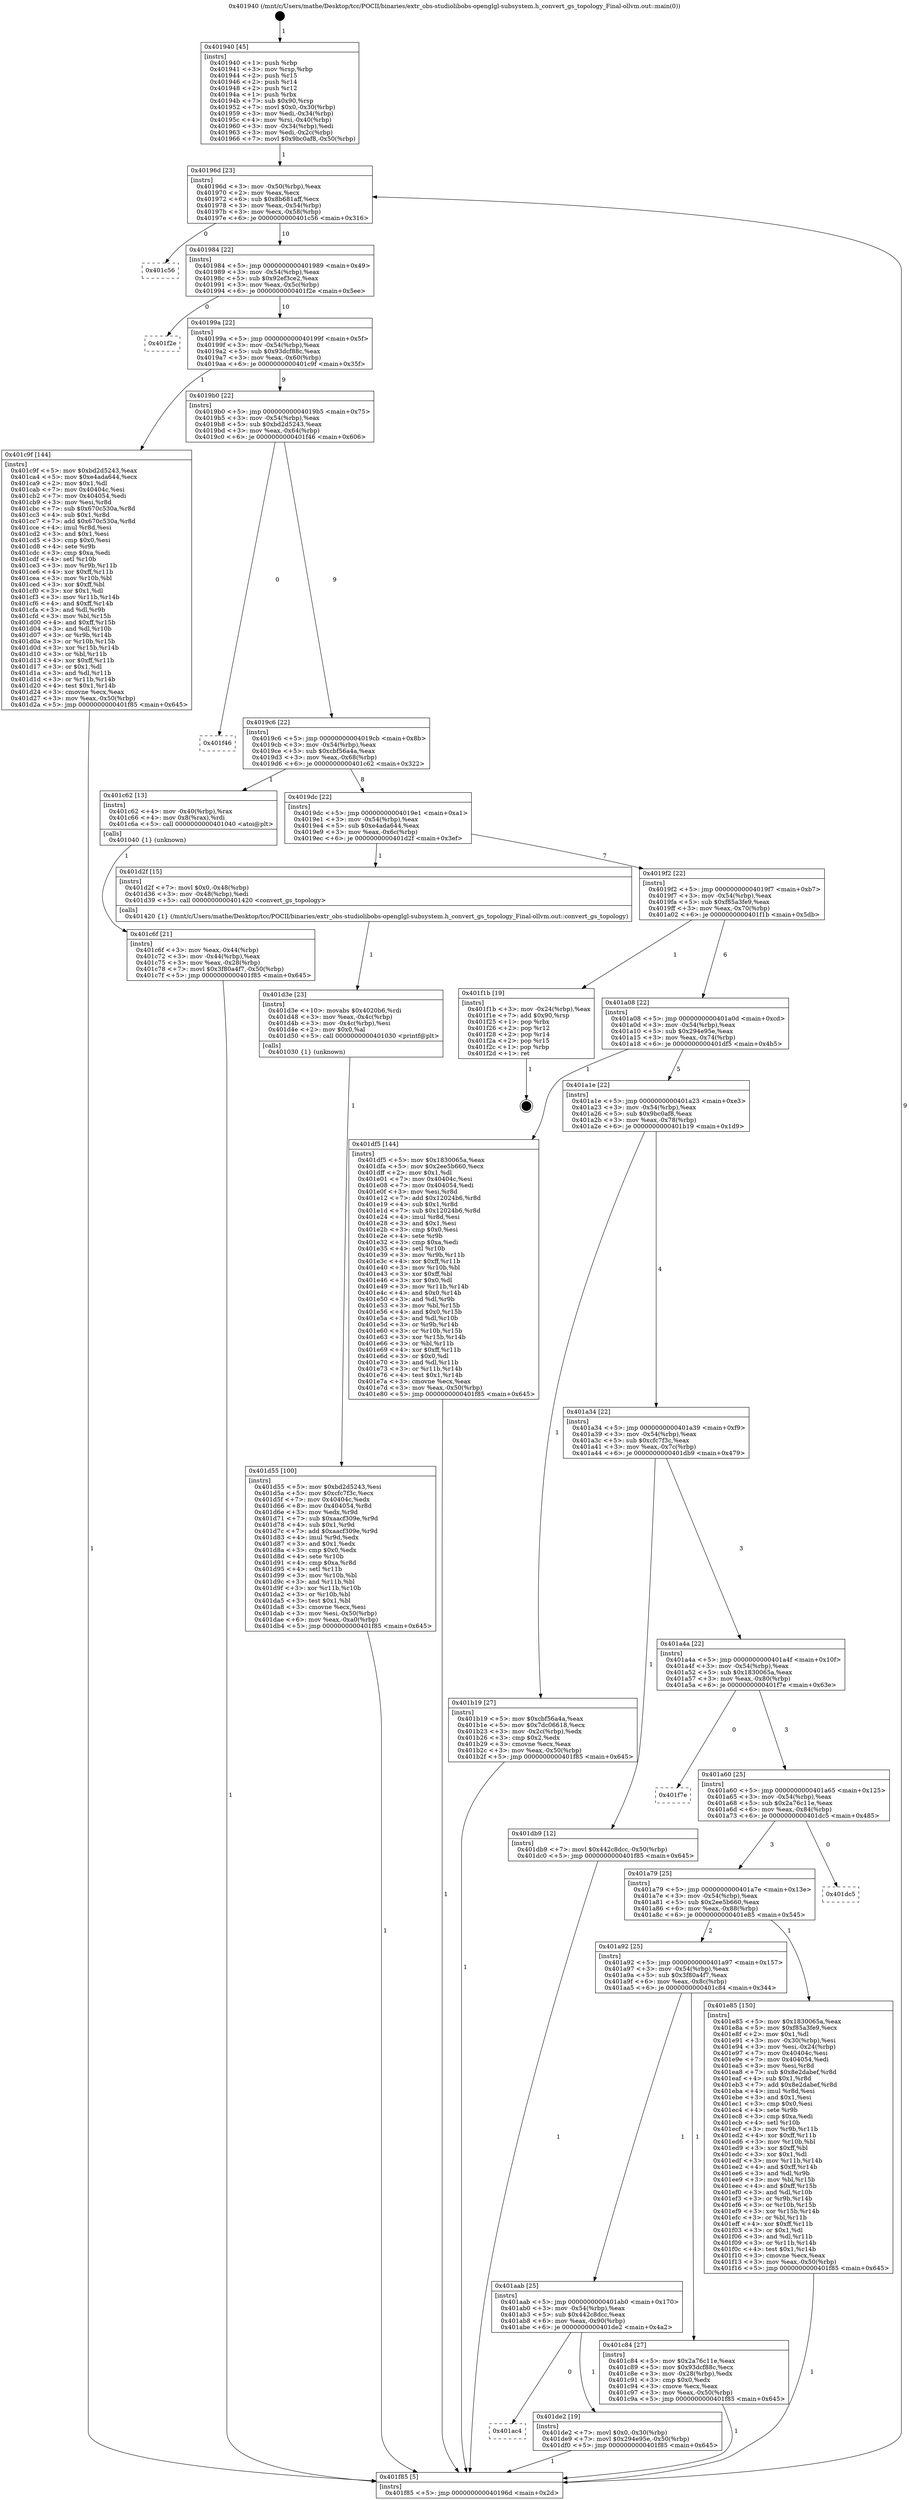 digraph "0x401940" {
  label = "0x401940 (/mnt/c/Users/mathe/Desktop/tcc/POCII/binaries/extr_obs-studiolibobs-openglgl-subsystem.h_convert_gs_topology_Final-ollvm.out::main(0))"
  labelloc = "t"
  node[shape=record]

  Entry [label="",width=0.3,height=0.3,shape=circle,fillcolor=black,style=filled]
  "0x40196d" [label="{
     0x40196d [23]\l
     | [instrs]\l
     &nbsp;&nbsp;0x40196d \<+3\>: mov -0x50(%rbp),%eax\l
     &nbsp;&nbsp;0x401970 \<+2\>: mov %eax,%ecx\l
     &nbsp;&nbsp;0x401972 \<+6\>: sub $0x8b681aff,%ecx\l
     &nbsp;&nbsp;0x401978 \<+3\>: mov %eax,-0x54(%rbp)\l
     &nbsp;&nbsp;0x40197b \<+3\>: mov %ecx,-0x58(%rbp)\l
     &nbsp;&nbsp;0x40197e \<+6\>: je 0000000000401c56 \<main+0x316\>\l
  }"]
  "0x401c56" [label="{
     0x401c56\l
  }", style=dashed]
  "0x401984" [label="{
     0x401984 [22]\l
     | [instrs]\l
     &nbsp;&nbsp;0x401984 \<+5\>: jmp 0000000000401989 \<main+0x49\>\l
     &nbsp;&nbsp;0x401989 \<+3\>: mov -0x54(%rbp),%eax\l
     &nbsp;&nbsp;0x40198c \<+5\>: sub $0x92ef3ce2,%eax\l
     &nbsp;&nbsp;0x401991 \<+3\>: mov %eax,-0x5c(%rbp)\l
     &nbsp;&nbsp;0x401994 \<+6\>: je 0000000000401f2e \<main+0x5ee\>\l
  }"]
  Exit [label="",width=0.3,height=0.3,shape=circle,fillcolor=black,style=filled,peripheries=2]
  "0x401f2e" [label="{
     0x401f2e\l
  }", style=dashed]
  "0x40199a" [label="{
     0x40199a [22]\l
     | [instrs]\l
     &nbsp;&nbsp;0x40199a \<+5\>: jmp 000000000040199f \<main+0x5f\>\l
     &nbsp;&nbsp;0x40199f \<+3\>: mov -0x54(%rbp),%eax\l
     &nbsp;&nbsp;0x4019a2 \<+5\>: sub $0x93dcf88c,%eax\l
     &nbsp;&nbsp;0x4019a7 \<+3\>: mov %eax,-0x60(%rbp)\l
     &nbsp;&nbsp;0x4019aa \<+6\>: je 0000000000401c9f \<main+0x35f\>\l
  }"]
  "0x401ac4" [label="{
     0x401ac4\l
  }", style=dashed]
  "0x401c9f" [label="{
     0x401c9f [144]\l
     | [instrs]\l
     &nbsp;&nbsp;0x401c9f \<+5\>: mov $0xbd2d5243,%eax\l
     &nbsp;&nbsp;0x401ca4 \<+5\>: mov $0xe4ada644,%ecx\l
     &nbsp;&nbsp;0x401ca9 \<+2\>: mov $0x1,%dl\l
     &nbsp;&nbsp;0x401cab \<+7\>: mov 0x40404c,%esi\l
     &nbsp;&nbsp;0x401cb2 \<+7\>: mov 0x404054,%edi\l
     &nbsp;&nbsp;0x401cb9 \<+3\>: mov %esi,%r8d\l
     &nbsp;&nbsp;0x401cbc \<+7\>: sub $0x670c530a,%r8d\l
     &nbsp;&nbsp;0x401cc3 \<+4\>: sub $0x1,%r8d\l
     &nbsp;&nbsp;0x401cc7 \<+7\>: add $0x670c530a,%r8d\l
     &nbsp;&nbsp;0x401cce \<+4\>: imul %r8d,%esi\l
     &nbsp;&nbsp;0x401cd2 \<+3\>: and $0x1,%esi\l
     &nbsp;&nbsp;0x401cd5 \<+3\>: cmp $0x0,%esi\l
     &nbsp;&nbsp;0x401cd8 \<+4\>: sete %r9b\l
     &nbsp;&nbsp;0x401cdc \<+3\>: cmp $0xa,%edi\l
     &nbsp;&nbsp;0x401cdf \<+4\>: setl %r10b\l
     &nbsp;&nbsp;0x401ce3 \<+3\>: mov %r9b,%r11b\l
     &nbsp;&nbsp;0x401ce6 \<+4\>: xor $0xff,%r11b\l
     &nbsp;&nbsp;0x401cea \<+3\>: mov %r10b,%bl\l
     &nbsp;&nbsp;0x401ced \<+3\>: xor $0xff,%bl\l
     &nbsp;&nbsp;0x401cf0 \<+3\>: xor $0x1,%dl\l
     &nbsp;&nbsp;0x401cf3 \<+3\>: mov %r11b,%r14b\l
     &nbsp;&nbsp;0x401cf6 \<+4\>: and $0xff,%r14b\l
     &nbsp;&nbsp;0x401cfa \<+3\>: and %dl,%r9b\l
     &nbsp;&nbsp;0x401cfd \<+3\>: mov %bl,%r15b\l
     &nbsp;&nbsp;0x401d00 \<+4\>: and $0xff,%r15b\l
     &nbsp;&nbsp;0x401d04 \<+3\>: and %dl,%r10b\l
     &nbsp;&nbsp;0x401d07 \<+3\>: or %r9b,%r14b\l
     &nbsp;&nbsp;0x401d0a \<+3\>: or %r10b,%r15b\l
     &nbsp;&nbsp;0x401d0d \<+3\>: xor %r15b,%r14b\l
     &nbsp;&nbsp;0x401d10 \<+3\>: or %bl,%r11b\l
     &nbsp;&nbsp;0x401d13 \<+4\>: xor $0xff,%r11b\l
     &nbsp;&nbsp;0x401d17 \<+3\>: or $0x1,%dl\l
     &nbsp;&nbsp;0x401d1a \<+3\>: and %dl,%r11b\l
     &nbsp;&nbsp;0x401d1d \<+3\>: or %r11b,%r14b\l
     &nbsp;&nbsp;0x401d20 \<+4\>: test $0x1,%r14b\l
     &nbsp;&nbsp;0x401d24 \<+3\>: cmovne %ecx,%eax\l
     &nbsp;&nbsp;0x401d27 \<+3\>: mov %eax,-0x50(%rbp)\l
     &nbsp;&nbsp;0x401d2a \<+5\>: jmp 0000000000401f85 \<main+0x645\>\l
  }"]
  "0x4019b0" [label="{
     0x4019b0 [22]\l
     | [instrs]\l
     &nbsp;&nbsp;0x4019b0 \<+5\>: jmp 00000000004019b5 \<main+0x75\>\l
     &nbsp;&nbsp;0x4019b5 \<+3\>: mov -0x54(%rbp),%eax\l
     &nbsp;&nbsp;0x4019b8 \<+5\>: sub $0xbd2d5243,%eax\l
     &nbsp;&nbsp;0x4019bd \<+3\>: mov %eax,-0x64(%rbp)\l
     &nbsp;&nbsp;0x4019c0 \<+6\>: je 0000000000401f46 \<main+0x606\>\l
  }"]
  "0x401de2" [label="{
     0x401de2 [19]\l
     | [instrs]\l
     &nbsp;&nbsp;0x401de2 \<+7\>: movl $0x0,-0x30(%rbp)\l
     &nbsp;&nbsp;0x401de9 \<+7\>: movl $0x294e95e,-0x50(%rbp)\l
     &nbsp;&nbsp;0x401df0 \<+5\>: jmp 0000000000401f85 \<main+0x645\>\l
  }"]
  "0x401f46" [label="{
     0x401f46\l
  }", style=dashed]
  "0x4019c6" [label="{
     0x4019c6 [22]\l
     | [instrs]\l
     &nbsp;&nbsp;0x4019c6 \<+5\>: jmp 00000000004019cb \<main+0x8b\>\l
     &nbsp;&nbsp;0x4019cb \<+3\>: mov -0x54(%rbp),%eax\l
     &nbsp;&nbsp;0x4019ce \<+5\>: sub $0xcbf56a4a,%eax\l
     &nbsp;&nbsp;0x4019d3 \<+3\>: mov %eax,-0x68(%rbp)\l
     &nbsp;&nbsp;0x4019d6 \<+6\>: je 0000000000401c62 \<main+0x322\>\l
  }"]
  "0x401d55" [label="{
     0x401d55 [100]\l
     | [instrs]\l
     &nbsp;&nbsp;0x401d55 \<+5\>: mov $0xbd2d5243,%esi\l
     &nbsp;&nbsp;0x401d5a \<+5\>: mov $0xcfc7f3c,%ecx\l
     &nbsp;&nbsp;0x401d5f \<+7\>: mov 0x40404c,%edx\l
     &nbsp;&nbsp;0x401d66 \<+8\>: mov 0x404054,%r8d\l
     &nbsp;&nbsp;0x401d6e \<+3\>: mov %edx,%r9d\l
     &nbsp;&nbsp;0x401d71 \<+7\>: sub $0xaacf309e,%r9d\l
     &nbsp;&nbsp;0x401d78 \<+4\>: sub $0x1,%r9d\l
     &nbsp;&nbsp;0x401d7c \<+7\>: add $0xaacf309e,%r9d\l
     &nbsp;&nbsp;0x401d83 \<+4\>: imul %r9d,%edx\l
     &nbsp;&nbsp;0x401d87 \<+3\>: and $0x1,%edx\l
     &nbsp;&nbsp;0x401d8a \<+3\>: cmp $0x0,%edx\l
     &nbsp;&nbsp;0x401d8d \<+4\>: sete %r10b\l
     &nbsp;&nbsp;0x401d91 \<+4\>: cmp $0xa,%r8d\l
     &nbsp;&nbsp;0x401d95 \<+4\>: setl %r11b\l
     &nbsp;&nbsp;0x401d99 \<+3\>: mov %r10b,%bl\l
     &nbsp;&nbsp;0x401d9c \<+3\>: and %r11b,%bl\l
     &nbsp;&nbsp;0x401d9f \<+3\>: xor %r11b,%r10b\l
     &nbsp;&nbsp;0x401da2 \<+3\>: or %r10b,%bl\l
     &nbsp;&nbsp;0x401da5 \<+3\>: test $0x1,%bl\l
     &nbsp;&nbsp;0x401da8 \<+3\>: cmovne %ecx,%esi\l
     &nbsp;&nbsp;0x401dab \<+3\>: mov %esi,-0x50(%rbp)\l
     &nbsp;&nbsp;0x401dae \<+6\>: mov %eax,-0xa0(%rbp)\l
     &nbsp;&nbsp;0x401db4 \<+5\>: jmp 0000000000401f85 \<main+0x645\>\l
  }"]
  "0x401c62" [label="{
     0x401c62 [13]\l
     | [instrs]\l
     &nbsp;&nbsp;0x401c62 \<+4\>: mov -0x40(%rbp),%rax\l
     &nbsp;&nbsp;0x401c66 \<+4\>: mov 0x8(%rax),%rdi\l
     &nbsp;&nbsp;0x401c6a \<+5\>: call 0000000000401040 \<atoi@plt\>\l
     | [calls]\l
     &nbsp;&nbsp;0x401040 \{1\} (unknown)\l
  }"]
  "0x4019dc" [label="{
     0x4019dc [22]\l
     | [instrs]\l
     &nbsp;&nbsp;0x4019dc \<+5\>: jmp 00000000004019e1 \<main+0xa1\>\l
     &nbsp;&nbsp;0x4019e1 \<+3\>: mov -0x54(%rbp),%eax\l
     &nbsp;&nbsp;0x4019e4 \<+5\>: sub $0xe4ada644,%eax\l
     &nbsp;&nbsp;0x4019e9 \<+3\>: mov %eax,-0x6c(%rbp)\l
     &nbsp;&nbsp;0x4019ec \<+6\>: je 0000000000401d2f \<main+0x3ef\>\l
  }"]
  "0x401d3e" [label="{
     0x401d3e [23]\l
     | [instrs]\l
     &nbsp;&nbsp;0x401d3e \<+10\>: movabs $0x4020b6,%rdi\l
     &nbsp;&nbsp;0x401d48 \<+3\>: mov %eax,-0x4c(%rbp)\l
     &nbsp;&nbsp;0x401d4b \<+3\>: mov -0x4c(%rbp),%esi\l
     &nbsp;&nbsp;0x401d4e \<+2\>: mov $0x0,%al\l
     &nbsp;&nbsp;0x401d50 \<+5\>: call 0000000000401030 \<printf@plt\>\l
     | [calls]\l
     &nbsp;&nbsp;0x401030 \{1\} (unknown)\l
  }"]
  "0x401d2f" [label="{
     0x401d2f [15]\l
     | [instrs]\l
     &nbsp;&nbsp;0x401d2f \<+7\>: movl $0x0,-0x48(%rbp)\l
     &nbsp;&nbsp;0x401d36 \<+3\>: mov -0x48(%rbp),%edi\l
     &nbsp;&nbsp;0x401d39 \<+5\>: call 0000000000401420 \<convert_gs_topology\>\l
     | [calls]\l
     &nbsp;&nbsp;0x401420 \{1\} (/mnt/c/Users/mathe/Desktop/tcc/POCII/binaries/extr_obs-studiolibobs-openglgl-subsystem.h_convert_gs_topology_Final-ollvm.out::convert_gs_topology)\l
  }"]
  "0x4019f2" [label="{
     0x4019f2 [22]\l
     | [instrs]\l
     &nbsp;&nbsp;0x4019f2 \<+5\>: jmp 00000000004019f7 \<main+0xb7\>\l
     &nbsp;&nbsp;0x4019f7 \<+3\>: mov -0x54(%rbp),%eax\l
     &nbsp;&nbsp;0x4019fa \<+5\>: sub $0xf85a3fe9,%eax\l
     &nbsp;&nbsp;0x4019ff \<+3\>: mov %eax,-0x70(%rbp)\l
     &nbsp;&nbsp;0x401a02 \<+6\>: je 0000000000401f1b \<main+0x5db\>\l
  }"]
  "0x401aab" [label="{
     0x401aab [25]\l
     | [instrs]\l
     &nbsp;&nbsp;0x401aab \<+5\>: jmp 0000000000401ab0 \<main+0x170\>\l
     &nbsp;&nbsp;0x401ab0 \<+3\>: mov -0x54(%rbp),%eax\l
     &nbsp;&nbsp;0x401ab3 \<+5\>: sub $0x442c8dcc,%eax\l
     &nbsp;&nbsp;0x401ab8 \<+6\>: mov %eax,-0x90(%rbp)\l
     &nbsp;&nbsp;0x401abe \<+6\>: je 0000000000401de2 \<main+0x4a2\>\l
  }"]
  "0x401f1b" [label="{
     0x401f1b [19]\l
     | [instrs]\l
     &nbsp;&nbsp;0x401f1b \<+3\>: mov -0x24(%rbp),%eax\l
     &nbsp;&nbsp;0x401f1e \<+7\>: add $0x90,%rsp\l
     &nbsp;&nbsp;0x401f25 \<+1\>: pop %rbx\l
     &nbsp;&nbsp;0x401f26 \<+2\>: pop %r12\l
     &nbsp;&nbsp;0x401f28 \<+2\>: pop %r14\l
     &nbsp;&nbsp;0x401f2a \<+2\>: pop %r15\l
     &nbsp;&nbsp;0x401f2c \<+1\>: pop %rbp\l
     &nbsp;&nbsp;0x401f2d \<+1\>: ret\l
  }"]
  "0x401a08" [label="{
     0x401a08 [22]\l
     | [instrs]\l
     &nbsp;&nbsp;0x401a08 \<+5\>: jmp 0000000000401a0d \<main+0xcd\>\l
     &nbsp;&nbsp;0x401a0d \<+3\>: mov -0x54(%rbp),%eax\l
     &nbsp;&nbsp;0x401a10 \<+5\>: sub $0x294e95e,%eax\l
     &nbsp;&nbsp;0x401a15 \<+3\>: mov %eax,-0x74(%rbp)\l
     &nbsp;&nbsp;0x401a18 \<+6\>: je 0000000000401df5 \<main+0x4b5\>\l
  }"]
  "0x401c84" [label="{
     0x401c84 [27]\l
     | [instrs]\l
     &nbsp;&nbsp;0x401c84 \<+5\>: mov $0x2a76c11e,%eax\l
     &nbsp;&nbsp;0x401c89 \<+5\>: mov $0x93dcf88c,%ecx\l
     &nbsp;&nbsp;0x401c8e \<+3\>: mov -0x28(%rbp),%edx\l
     &nbsp;&nbsp;0x401c91 \<+3\>: cmp $0x0,%edx\l
     &nbsp;&nbsp;0x401c94 \<+3\>: cmove %ecx,%eax\l
     &nbsp;&nbsp;0x401c97 \<+3\>: mov %eax,-0x50(%rbp)\l
     &nbsp;&nbsp;0x401c9a \<+5\>: jmp 0000000000401f85 \<main+0x645\>\l
  }"]
  "0x401df5" [label="{
     0x401df5 [144]\l
     | [instrs]\l
     &nbsp;&nbsp;0x401df5 \<+5\>: mov $0x1830065a,%eax\l
     &nbsp;&nbsp;0x401dfa \<+5\>: mov $0x2ee5b660,%ecx\l
     &nbsp;&nbsp;0x401dff \<+2\>: mov $0x1,%dl\l
     &nbsp;&nbsp;0x401e01 \<+7\>: mov 0x40404c,%esi\l
     &nbsp;&nbsp;0x401e08 \<+7\>: mov 0x404054,%edi\l
     &nbsp;&nbsp;0x401e0f \<+3\>: mov %esi,%r8d\l
     &nbsp;&nbsp;0x401e12 \<+7\>: add $0x12024b6,%r8d\l
     &nbsp;&nbsp;0x401e19 \<+4\>: sub $0x1,%r8d\l
     &nbsp;&nbsp;0x401e1d \<+7\>: sub $0x12024b6,%r8d\l
     &nbsp;&nbsp;0x401e24 \<+4\>: imul %r8d,%esi\l
     &nbsp;&nbsp;0x401e28 \<+3\>: and $0x1,%esi\l
     &nbsp;&nbsp;0x401e2b \<+3\>: cmp $0x0,%esi\l
     &nbsp;&nbsp;0x401e2e \<+4\>: sete %r9b\l
     &nbsp;&nbsp;0x401e32 \<+3\>: cmp $0xa,%edi\l
     &nbsp;&nbsp;0x401e35 \<+4\>: setl %r10b\l
     &nbsp;&nbsp;0x401e39 \<+3\>: mov %r9b,%r11b\l
     &nbsp;&nbsp;0x401e3c \<+4\>: xor $0xff,%r11b\l
     &nbsp;&nbsp;0x401e40 \<+3\>: mov %r10b,%bl\l
     &nbsp;&nbsp;0x401e43 \<+3\>: xor $0xff,%bl\l
     &nbsp;&nbsp;0x401e46 \<+3\>: xor $0x0,%dl\l
     &nbsp;&nbsp;0x401e49 \<+3\>: mov %r11b,%r14b\l
     &nbsp;&nbsp;0x401e4c \<+4\>: and $0x0,%r14b\l
     &nbsp;&nbsp;0x401e50 \<+3\>: and %dl,%r9b\l
     &nbsp;&nbsp;0x401e53 \<+3\>: mov %bl,%r15b\l
     &nbsp;&nbsp;0x401e56 \<+4\>: and $0x0,%r15b\l
     &nbsp;&nbsp;0x401e5a \<+3\>: and %dl,%r10b\l
     &nbsp;&nbsp;0x401e5d \<+3\>: or %r9b,%r14b\l
     &nbsp;&nbsp;0x401e60 \<+3\>: or %r10b,%r15b\l
     &nbsp;&nbsp;0x401e63 \<+3\>: xor %r15b,%r14b\l
     &nbsp;&nbsp;0x401e66 \<+3\>: or %bl,%r11b\l
     &nbsp;&nbsp;0x401e69 \<+4\>: xor $0xff,%r11b\l
     &nbsp;&nbsp;0x401e6d \<+3\>: or $0x0,%dl\l
     &nbsp;&nbsp;0x401e70 \<+3\>: and %dl,%r11b\l
     &nbsp;&nbsp;0x401e73 \<+3\>: or %r11b,%r14b\l
     &nbsp;&nbsp;0x401e76 \<+4\>: test $0x1,%r14b\l
     &nbsp;&nbsp;0x401e7a \<+3\>: cmovne %ecx,%eax\l
     &nbsp;&nbsp;0x401e7d \<+3\>: mov %eax,-0x50(%rbp)\l
     &nbsp;&nbsp;0x401e80 \<+5\>: jmp 0000000000401f85 \<main+0x645\>\l
  }"]
  "0x401a1e" [label="{
     0x401a1e [22]\l
     | [instrs]\l
     &nbsp;&nbsp;0x401a1e \<+5\>: jmp 0000000000401a23 \<main+0xe3\>\l
     &nbsp;&nbsp;0x401a23 \<+3\>: mov -0x54(%rbp),%eax\l
     &nbsp;&nbsp;0x401a26 \<+5\>: sub $0x9bc0af8,%eax\l
     &nbsp;&nbsp;0x401a2b \<+3\>: mov %eax,-0x78(%rbp)\l
     &nbsp;&nbsp;0x401a2e \<+6\>: je 0000000000401b19 \<main+0x1d9\>\l
  }"]
  "0x401a92" [label="{
     0x401a92 [25]\l
     | [instrs]\l
     &nbsp;&nbsp;0x401a92 \<+5\>: jmp 0000000000401a97 \<main+0x157\>\l
     &nbsp;&nbsp;0x401a97 \<+3\>: mov -0x54(%rbp),%eax\l
     &nbsp;&nbsp;0x401a9a \<+5\>: sub $0x3f80a4f7,%eax\l
     &nbsp;&nbsp;0x401a9f \<+6\>: mov %eax,-0x8c(%rbp)\l
     &nbsp;&nbsp;0x401aa5 \<+6\>: je 0000000000401c84 \<main+0x344\>\l
  }"]
  "0x401b19" [label="{
     0x401b19 [27]\l
     | [instrs]\l
     &nbsp;&nbsp;0x401b19 \<+5\>: mov $0xcbf56a4a,%eax\l
     &nbsp;&nbsp;0x401b1e \<+5\>: mov $0x7dc06618,%ecx\l
     &nbsp;&nbsp;0x401b23 \<+3\>: mov -0x2c(%rbp),%edx\l
     &nbsp;&nbsp;0x401b26 \<+3\>: cmp $0x2,%edx\l
     &nbsp;&nbsp;0x401b29 \<+3\>: cmovne %ecx,%eax\l
     &nbsp;&nbsp;0x401b2c \<+3\>: mov %eax,-0x50(%rbp)\l
     &nbsp;&nbsp;0x401b2f \<+5\>: jmp 0000000000401f85 \<main+0x645\>\l
  }"]
  "0x401a34" [label="{
     0x401a34 [22]\l
     | [instrs]\l
     &nbsp;&nbsp;0x401a34 \<+5\>: jmp 0000000000401a39 \<main+0xf9\>\l
     &nbsp;&nbsp;0x401a39 \<+3\>: mov -0x54(%rbp),%eax\l
     &nbsp;&nbsp;0x401a3c \<+5\>: sub $0xcfc7f3c,%eax\l
     &nbsp;&nbsp;0x401a41 \<+3\>: mov %eax,-0x7c(%rbp)\l
     &nbsp;&nbsp;0x401a44 \<+6\>: je 0000000000401db9 \<main+0x479\>\l
  }"]
  "0x401f85" [label="{
     0x401f85 [5]\l
     | [instrs]\l
     &nbsp;&nbsp;0x401f85 \<+5\>: jmp 000000000040196d \<main+0x2d\>\l
  }"]
  "0x401940" [label="{
     0x401940 [45]\l
     | [instrs]\l
     &nbsp;&nbsp;0x401940 \<+1\>: push %rbp\l
     &nbsp;&nbsp;0x401941 \<+3\>: mov %rsp,%rbp\l
     &nbsp;&nbsp;0x401944 \<+2\>: push %r15\l
     &nbsp;&nbsp;0x401946 \<+2\>: push %r14\l
     &nbsp;&nbsp;0x401948 \<+2\>: push %r12\l
     &nbsp;&nbsp;0x40194a \<+1\>: push %rbx\l
     &nbsp;&nbsp;0x40194b \<+7\>: sub $0x90,%rsp\l
     &nbsp;&nbsp;0x401952 \<+7\>: movl $0x0,-0x30(%rbp)\l
     &nbsp;&nbsp;0x401959 \<+3\>: mov %edi,-0x34(%rbp)\l
     &nbsp;&nbsp;0x40195c \<+4\>: mov %rsi,-0x40(%rbp)\l
     &nbsp;&nbsp;0x401960 \<+3\>: mov -0x34(%rbp),%edi\l
     &nbsp;&nbsp;0x401963 \<+3\>: mov %edi,-0x2c(%rbp)\l
     &nbsp;&nbsp;0x401966 \<+7\>: movl $0x9bc0af8,-0x50(%rbp)\l
  }"]
  "0x401c6f" [label="{
     0x401c6f [21]\l
     | [instrs]\l
     &nbsp;&nbsp;0x401c6f \<+3\>: mov %eax,-0x44(%rbp)\l
     &nbsp;&nbsp;0x401c72 \<+3\>: mov -0x44(%rbp),%eax\l
     &nbsp;&nbsp;0x401c75 \<+3\>: mov %eax,-0x28(%rbp)\l
     &nbsp;&nbsp;0x401c78 \<+7\>: movl $0x3f80a4f7,-0x50(%rbp)\l
     &nbsp;&nbsp;0x401c7f \<+5\>: jmp 0000000000401f85 \<main+0x645\>\l
  }"]
  "0x401e85" [label="{
     0x401e85 [150]\l
     | [instrs]\l
     &nbsp;&nbsp;0x401e85 \<+5\>: mov $0x1830065a,%eax\l
     &nbsp;&nbsp;0x401e8a \<+5\>: mov $0xf85a3fe9,%ecx\l
     &nbsp;&nbsp;0x401e8f \<+2\>: mov $0x1,%dl\l
     &nbsp;&nbsp;0x401e91 \<+3\>: mov -0x30(%rbp),%esi\l
     &nbsp;&nbsp;0x401e94 \<+3\>: mov %esi,-0x24(%rbp)\l
     &nbsp;&nbsp;0x401e97 \<+7\>: mov 0x40404c,%esi\l
     &nbsp;&nbsp;0x401e9e \<+7\>: mov 0x404054,%edi\l
     &nbsp;&nbsp;0x401ea5 \<+3\>: mov %esi,%r8d\l
     &nbsp;&nbsp;0x401ea8 \<+7\>: sub $0x8e2dabef,%r8d\l
     &nbsp;&nbsp;0x401eaf \<+4\>: sub $0x1,%r8d\l
     &nbsp;&nbsp;0x401eb3 \<+7\>: add $0x8e2dabef,%r8d\l
     &nbsp;&nbsp;0x401eba \<+4\>: imul %r8d,%esi\l
     &nbsp;&nbsp;0x401ebe \<+3\>: and $0x1,%esi\l
     &nbsp;&nbsp;0x401ec1 \<+3\>: cmp $0x0,%esi\l
     &nbsp;&nbsp;0x401ec4 \<+4\>: sete %r9b\l
     &nbsp;&nbsp;0x401ec8 \<+3\>: cmp $0xa,%edi\l
     &nbsp;&nbsp;0x401ecb \<+4\>: setl %r10b\l
     &nbsp;&nbsp;0x401ecf \<+3\>: mov %r9b,%r11b\l
     &nbsp;&nbsp;0x401ed2 \<+4\>: xor $0xff,%r11b\l
     &nbsp;&nbsp;0x401ed6 \<+3\>: mov %r10b,%bl\l
     &nbsp;&nbsp;0x401ed9 \<+3\>: xor $0xff,%bl\l
     &nbsp;&nbsp;0x401edc \<+3\>: xor $0x1,%dl\l
     &nbsp;&nbsp;0x401edf \<+3\>: mov %r11b,%r14b\l
     &nbsp;&nbsp;0x401ee2 \<+4\>: and $0xff,%r14b\l
     &nbsp;&nbsp;0x401ee6 \<+3\>: and %dl,%r9b\l
     &nbsp;&nbsp;0x401ee9 \<+3\>: mov %bl,%r15b\l
     &nbsp;&nbsp;0x401eec \<+4\>: and $0xff,%r15b\l
     &nbsp;&nbsp;0x401ef0 \<+3\>: and %dl,%r10b\l
     &nbsp;&nbsp;0x401ef3 \<+3\>: or %r9b,%r14b\l
     &nbsp;&nbsp;0x401ef6 \<+3\>: or %r10b,%r15b\l
     &nbsp;&nbsp;0x401ef9 \<+3\>: xor %r15b,%r14b\l
     &nbsp;&nbsp;0x401efc \<+3\>: or %bl,%r11b\l
     &nbsp;&nbsp;0x401eff \<+4\>: xor $0xff,%r11b\l
     &nbsp;&nbsp;0x401f03 \<+3\>: or $0x1,%dl\l
     &nbsp;&nbsp;0x401f06 \<+3\>: and %dl,%r11b\l
     &nbsp;&nbsp;0x401f09 \<+3\>: or %r11b,%r14b\l
     &nbsp;&nbsp;0x401f0c \<+4\>: test $0x1,%r14b\l
     &nbsp;&nbsp;0x401f10 \<+3\>: cmovne %ecx,%eax\l
     &nbsp;&nbsp;0x401f13 \<+3\>: mov %eax,-0x50(%rbp)\l
     &nbsp;&nbsp;0x401f16 \<+5\>: jmp 0000000000401f85 \<main+0x645\>\l
  }"]
  "0x401db9" [label="{
     0x401db9 [12]\l
     | [instrs]\l
     &nbsp;&nbsp;0x401db9 \<+7\>: movl $0x442c8dcc,-0x50(%rbp)\l
     &nbsp;&nbsp;0x401dc0 \<+5\>: jmp 0000000000401f85 \<main+0x645\>\l
  }"]
  "0x401a4a" [label="{
     0x401a4a [22]\l
     | [instrs]\l
     &nbsp;&nbsp;0x401a4a \<+5\>: jmp 0000000000401a4f \<main+0x10f\>\l
     &nbsp;&nbsp;0x401a4f \<+3\>: mov -0x54(%rbp),%eax\l
     &nbsp;&nbsp;0x401a52 \<+5\>: sub $0x1830065a,%eax\l
     &nbsp;&nbsp;0x401a57 \<+3\>: mov %eax,-0x80(%rbp)\l
     &nbsp;&nbsp;0x401a5a \<+6\>: je 0000000000401f7e \<main+0x63e\>\l
  }"]
  "0x401a79" [label="{
     0x401a79 [25]\l
     | [instrs]\l
     &nbsp;&nbsp;0x401a79 \<+5\>: jmp 0000000000401a7e \<main+0x13e\>\l
     &nbsp;&nbsp;0x401a7e \<+3\>: mov -0x54(%rbp),%eax\l
     &nbsp;&nbsp;0x401a81 \<+5\>: sub $0x2ee5b660,%eax\l
     &nbsp;&nbsp;0x401a86 \<+6\>: mov %eax,-0x88(%rbp)\l
     &nbsp;&nbsp;0x401a8c \<+6\>: je 0000000000401e85 \<main+0x545\>\l
  }"]
  "0x401f7e" [label="{
     0x401f7e\l
  }", style=dashed]
  "0x401a60" [label="{
     0x401a60 [25]\l
     | [instrs]\l
     &nbsp;&nbsp;0x401a60 \<+5\>: jmp 0000000000401a65 \<main+0x125\>\l
     &nbsp;&nbsp;0x401a65 \<+3\>: mov -0x54(%rbp),%eax\l
     &nbsp;&nbsp;0x401a68 \<+5\>: sub $0x2a76c11e,%eax\l
     &nbsp;&nbsp;0x401a6d \<+6\>: mov %eax,-0x84(%rbp)\l
     &nbsp;&nbsp;0x401a73 \<+6\>: je 0000000000401dc5 \<main+0x485\>\l
  }"]
  "0x401dc5" [label="{
     0x401dc5\l
  }", style=dashed]
  Entry -> "0x401940" [label=" 1"]
  "0x40196d" -> "0x401c56" [label=" 0"]
  "0x40196d" -> "0x401984" [label=" 10"]
  "0x401f1b" -> Exit [label=" 1"]
  "0x401984" -> "0x401f2e" [label=" 0"]
  "0x401984" -> "0x40199a" [label=" 10"]
  "0x401e85" -> "0x401f85" [label=" 1"]
  "0x40199a" -> "0x401c9f" [label=" 1"]
  "0x40199a" -> "0x4019b0" [label=" 9"]
  "0x401df5" -> "0x401f85" [label=" 1"]
  "0x4019b0" -> "0x401f46" [label=" 0"]
  "0x4019b0" -> "0x4019c6" [label=" 9"]
  "0x401de2" -> "0x401f85" [label=" 1"]
  "0x4019c6" -> "0x401c62" [label=" 1"]
  "0x4019c6" -> "0x4019dc" [label=" 8"]
  "0x401aab" -> "0x401de2" [label=" 1"]
  "0x4019dc" -> "0x401d2f" [label=" 1"]
  "0x4019dc" -> "0x4019f2" [label=" 7"]
  "0x401aab" -> "0x401ac4" [label=" 0"]
  "0x4019f2" -> "0x401f1b" [label=" 1"]
  "0x4019f2" -> "0x401a08" [label=" 6"]
  "0x401db9" -> "0x401f85" [label=" 1"]
  "0x401a08" -> "0x401df5" [label=" 1"]
  "0x401a08" -> "0x401a1e" [label=" 5"]
  "0x401d55" -> "0x401f85" [label=" 1"]
  "0x401a1e" -> "0x401b19" [label=" 1"]
  "0x401a1e" -> "0x401a34" [label=" 4"]
  "0x401b19" -> "0x401f85" [label=" 1"]
  "0x401940" -> "0x40196d" [label=" 1"]
  "0x401f85" -> "0x40196d" [label=" 9"]
  "0x401c62" -> "0x401c6f" [label=" 1"]
  "0x401c6f" -> "0x401f85" [label=" 1"]
  "0x401d2f" -> "0x401d3e" [label=" 1"]
  "0x401a34" -> "0x401db9" [label=" 1"]
  "0x401a34" -> "0x401a4a" [label=" 3"]
  "0x401c9f" -> "0x401f85" [label=" 1"]
  "0x401a4a" -> "0x401f7e" [label=" 0"]
  "0x401a4a" -> "0x401a60" [label=" 3"]
  "0x401a92" -> "0x401aab" [label=" 1"]
  "0x401a60" -> "0x401dc5" [label=" 0"]
  "0x401a60" -> "0x401a79" [label=" 3"]
  "0x401c84" -> "0x401f85" [label=" 1"]
  "0x401a79" -> "0x401e85" [label=" 1"]
  "0x401a79" -> "0x401a92" [label=" 2"]
  "0x401d3e" -> "0x401d55" [label=" 1"]
  "0x401a92" -> "0x401c84" [label=" 1"]
}

